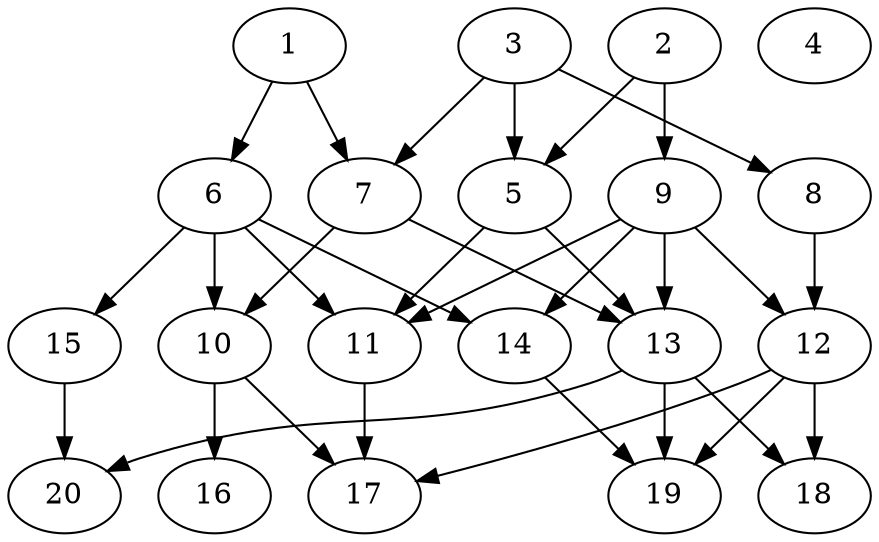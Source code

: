 // DAG automatically generated by daggen at Tue Jul 23 14:23:30 2019
// ./daggen --dot -n 20 --ccr 0.5 --fat 0.6 --regular 0.5 --density 0.6 --mindata 5242880 --maxdata 52428800 
digraph G {
  1 [size="31883264", alpha="0.07", expect_size="15941632"] 
  1 -> 6 [size ="15941632"]
  1 -> 7 [size ="15941632"]
  2 [size="69181440", alpha="0.09", expect_size="34590720"] 
  2 -> 5 [size ="34590720"]
  2 -> 9 [size ="34590720"]
  3 [size="82030592", alpha="0.13", expect_size="41015296"] 
  3 -> 5 [size ="41015296"]
  3 -> 7 [size ="41015296"]
  3 -> 8 [size ="41015296"]
  4 [size="64391168", alpha="0.16", expect_size="32195584"] 
  5 [size="22108160", alpha="0.10", expect_size="11054080"] 
  5 -> 11 [size ="11054080"]
  5 -> 13 [size ="11054080"]
  6 [size="64231424", alpha="0.13", expect_size="32115712"] 
  6 -> 10 [size ="32115712"]
  6 -> 11 [size ="32115712"]
  6 -> 14 [size ="32115712"]
  6 -> 15 [size ="32115712"]
  7 [size="47824896", alpha="0.16", expect_size="23912448"] 
  7 -> 10 [size ="23912448"]
  7 -> 13 [size ="23912448"]
  8 [size="40255488", alpha="0.20", expect_size="20127744"] 
  8 -> 12 [size ="20127744"]
  9 [size="47628288", alpha="0.20", expect_size="23814144"] 
  9 -> 11 [size ="23814144"]
  9 -> 12 [size ="23814144"]
  9 -> 13 [size ="23814144"]
  9 -> 14 [size ="23814144"]
  10 [size="76570624", alpha="0.11", expect_size="38285312"] 
  10 -> 16 [size ="38285312"]
  10 -> 17 [size ="38285312"]
  11 [size="27357184", alpha="0.08", expect_size="13678592"] 
  11 -> 17 [size ="13678592"]
  12 [size="59953152", alpha="0.11", expect_size="29976576"] 
  12 -> 17 [size ="29976576"]
  12 -> 18 [size ="29976576"]
  12 -> 19 [size ="29976576"]
  13 [size="102682624", alpha="0.03", expect_size="51341312"] 
  13 -> 18 [size ="51341312"]
  13 -> 19 [size ="51341312"]
  13 -> 20 [size ="51341312"]
  14 [size="71610368", alpha="0.15", expect_size="35805184"] 
  14 -> 19 [size ="35805184"]
  15 [size="54566912", alpha="0.16", expect_size="27283456"] 
  15 -> 20 [size ="27283456"]
  16 [size="100239360", alpha="0.02", expect_size="50119680"] 
  17 [size="68257792", alpha="0.13", expect_size="34128896"] 
  18 [size="50481152", alpha="0.07", expect_size="25240576"] 
  19 [size="49090560", alpha="0.13", expect_size="24545280"] 
  20 [size="47921152", alpha="0.06", expect_size="23960576"] 
}
